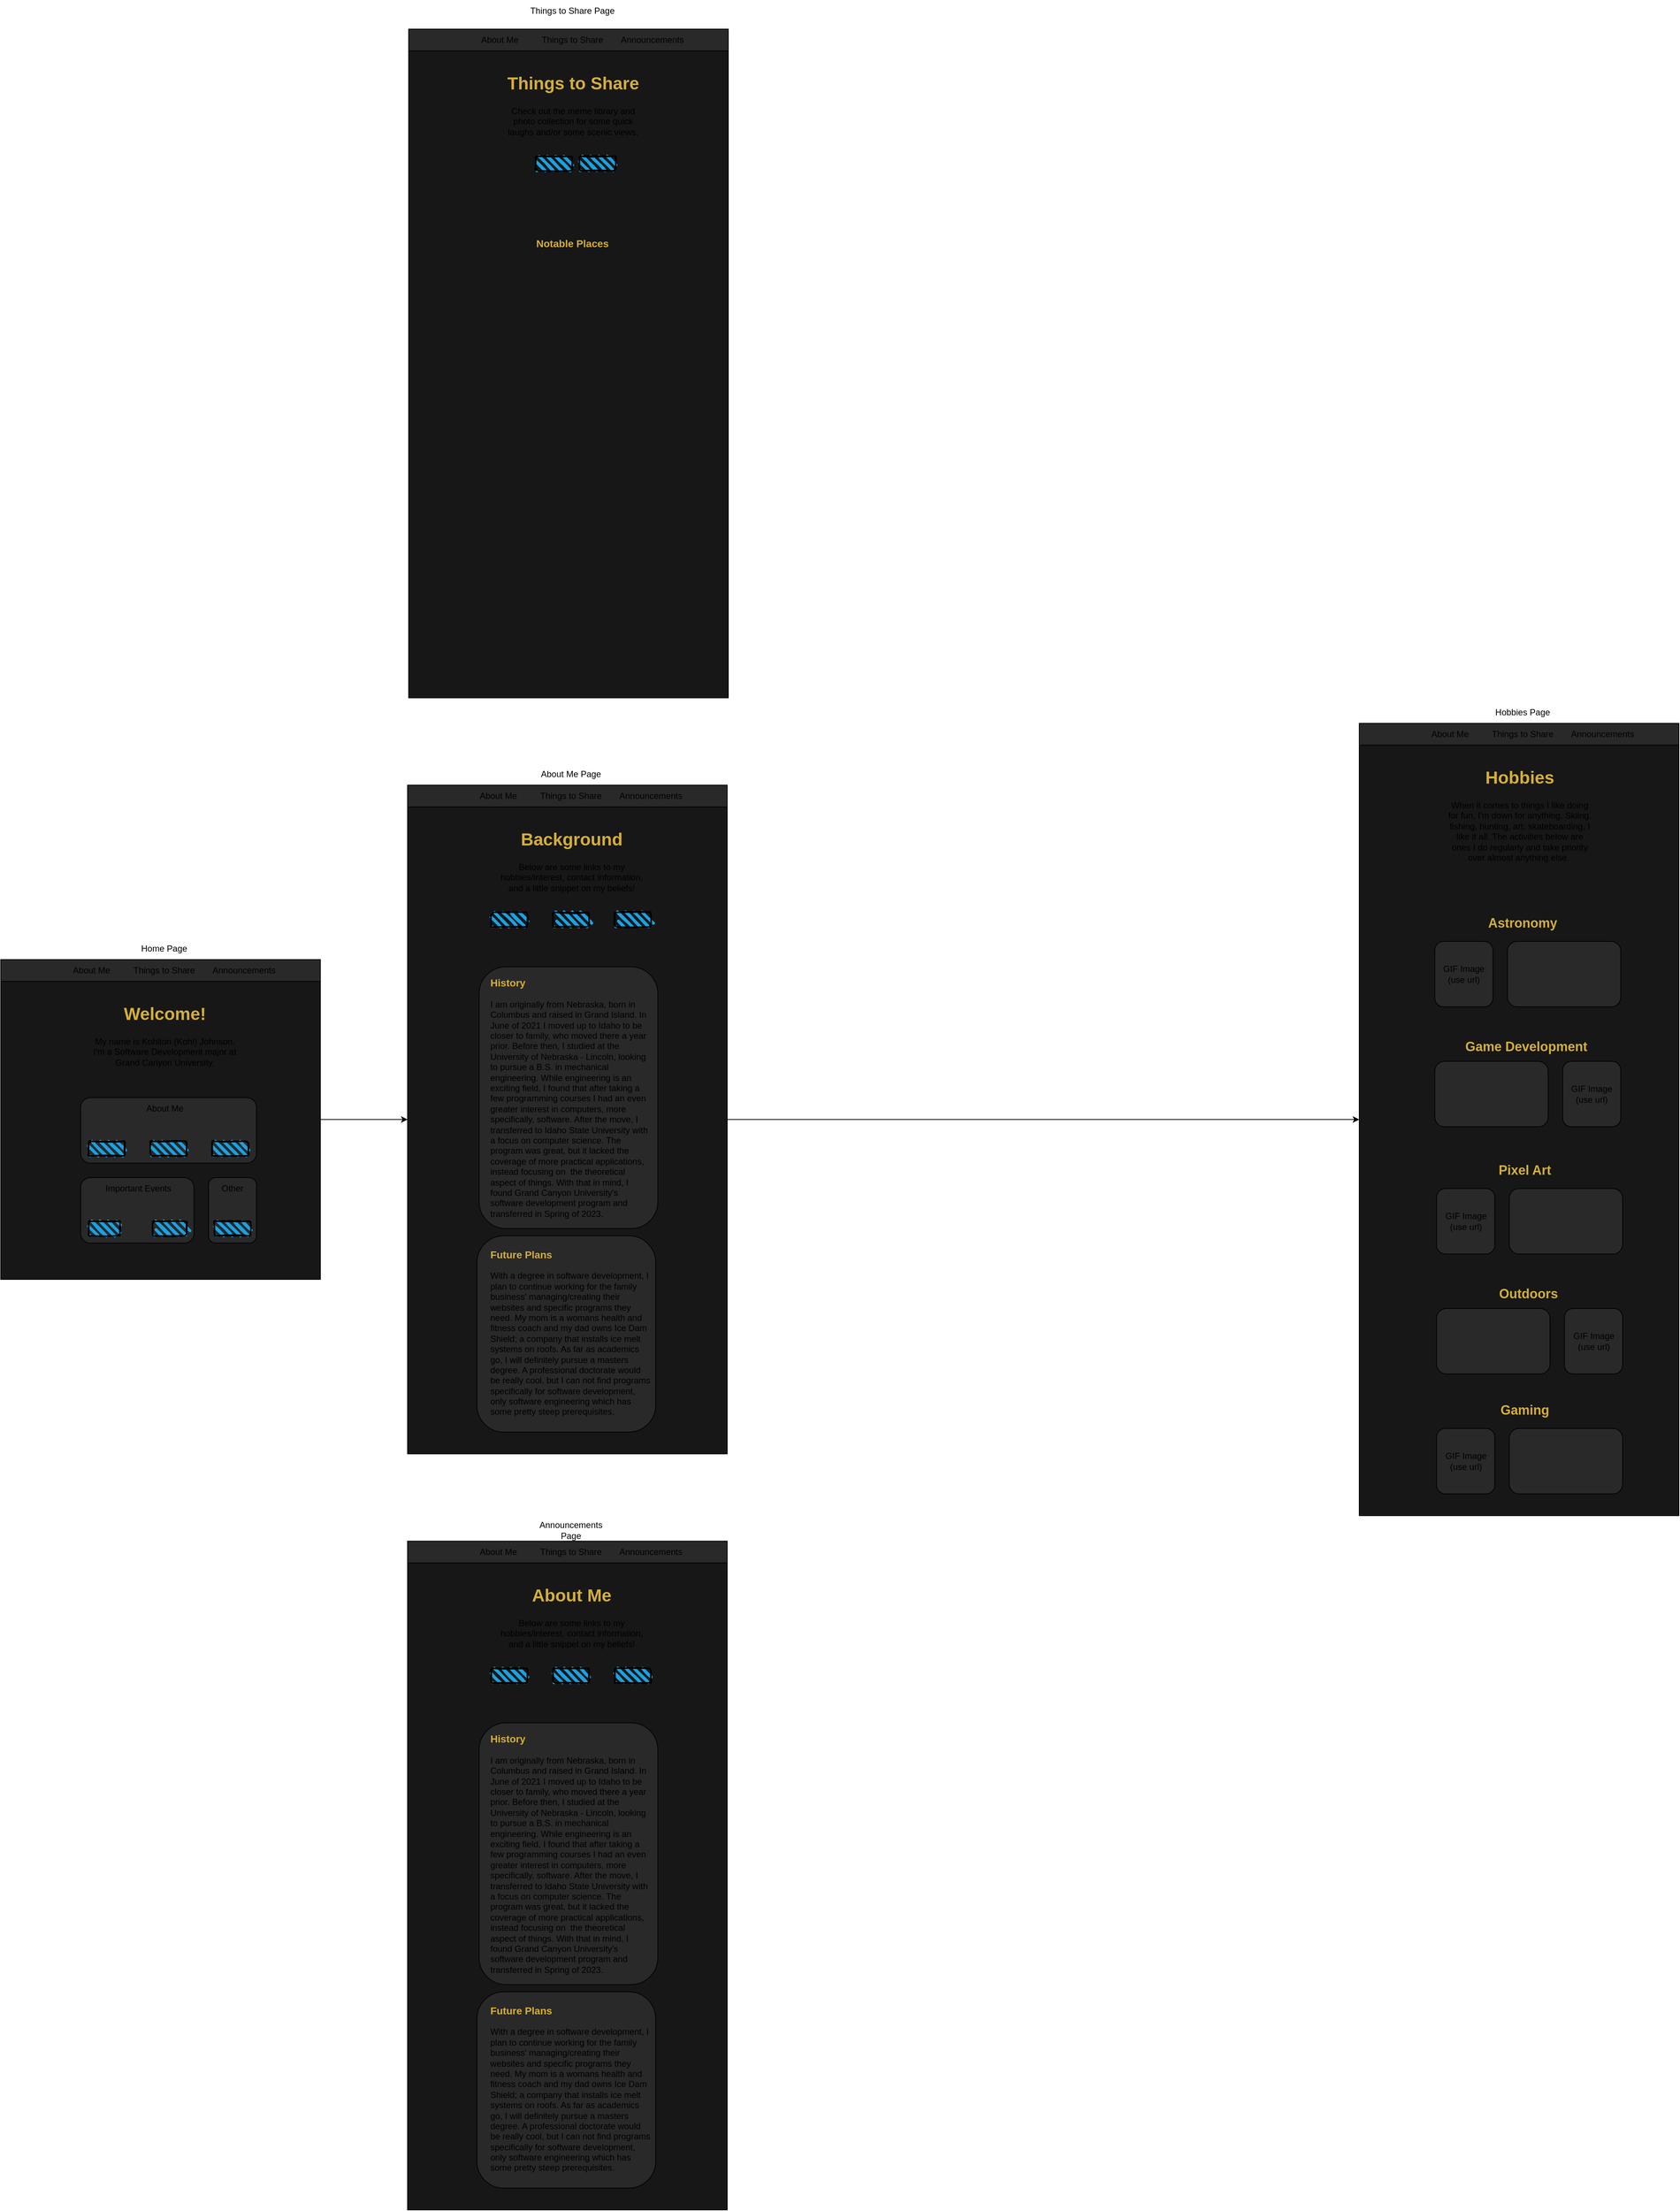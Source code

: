 <mxfile version="21.5.0" type="device">
  <diagram name="WebsiteDesignWireframe" id="510aCwTR6cfwQY0MAlZ4">
    <mxGraphModel dx="1434" dy="2396" grid="1" gridSize="10" guides="1" tooltips="1" connect="1" arrows="1" fold="1" page="0" pageScale="1" pageWidth="850" pageHeight="1100" math="0" shadow="0">
      <root>
        <mxCell id="0" />
        <mxCell id="1" parent="0" />
        <mxCell id="JzrJOFQu4B8ua3CG2KTd-1" value="Home Page" style="text;html=1;strokeColor=none;fillColor=none;align=center;verticalAlign=middle;whiteSpace=wrap;rounded=0;" parent="1" vertex="1">
          <mxGeometry x="365" y="10" width="120" height="30" as="geometry" />
        </mxCell>
        <mxCell id="2Uebgh1moqTdtuHqgNuJ-24" style="edgeStyle=orthogonalEdgeStyle;rounded=0;orthogonalLoop=1;jettySize=auto;html=1;entryX=0;entryY=0.5;entryDx=0;entryDy=0;" parent="1" source="JzrJOFQu4B8ua3CG2KTd-2" target="JzrJOFQu4B8ua3CG2KTd-53" edge="1">
          <mxGeometry relative="1" as="geometry" />
        </mxCell>
        <mxCell id="JzrJOFQu4B8ua3CG2KTd-2" value="" style="whiteSpace=wrap;html=1;aspect=fixed;fillColor=#171717;" parent="1" vertex="1">
          <mxGeometry x="200" y="40" width="440" height="440" as="geometry" />
        </mxCell>
        <mxCell id="JzrJOFQu4B8ua3CG2KTd-5" value="" style="rounded=0;whiteSpace=wrap;html=1;fillColor=#292929;" parent="1" vertex="1">
          <mxGeometry x="200" y="40" width="440" height="30" as="geometry" />
        </mxCell>
        <mxCell id="JzrJOFQu4B8ua3CG2KTd-7" value="Things to Share" style="text;html=1;strokeColor=none;fillColor=none;align=center;verticalAlign=middle;whiteSpace=wrap;rounded=0;" parent="1" vertex="1">
          <mxGeometry x="375" y="40" width="100" height="30" as="geometry" />
        </mxCell>
        <mxCell id="JzrJOFQu4B8ua3CG2KTd-8" value="About Me" style="text;html=1;strokeColor=none;fillColor=none;align=center;verticalAlign=middle;whiteSpace=wrap;rounded=0;shadow=0;" parent="1" vertex="1">
          <mxGeometry x="275" y="40" width="100" height="30" as="geometry" />
        </mxCell>
        <mxCell id="JzrJOFQu4B8ua3CG2KTd-9" value="Announcements" style="text;html=1;strokeColor=none;fillColor=none;align=center;verticalAlign=middle;whiteSpace=wrap;rounded=0;" parent="1" vertex="1">
          <mxGeometry x="485" y="40" width="100" height="30" as="geometry" />
        </mxCell>
        <mxCell id="JzrJOFQu4B8ua3CG2KTd-10" value="&lt;h1 style=&quot;text-align: center;&quot;&gt;&lt;font color=&quot;#d4af37&quot;&gt;Welcome!&lt;/font&gt;&lt;/h1&gt;&lt;p style=&quot;text-align: center;&quot;&gt;My name is Kohlton (Kohl) Johnson. I&#39;m a Software Development major at Grand Canyon University.&lt;/p&gt;" style="text;html=1;strokeColor=none;fillColor=none;spacing=5;spacingTop=-20;whiteSpace=wrap;overflow=hidden;rounded=0;" parent="1" vertex="1">
          <mxGeometry x="320" y="95" width="210" height="95" as="geometry" />
        </mxCell>
        <mxCell id="JzrJOFQu4B8ua3CG2KTd-25" value="" style="whiteSpace=wrap;html=1;fillColor=#171717;imageAspect=1;expand=1;resizeHeight=1;resizable=1;fixedWidth=1;recursiveResize=0;" parent="1" vertex="1">
          <mxGeometry x="2070" y="-285" width="440" height="1090" as="geometry" />
        </mxCell>
        <mxCell id="JzrJOFQu4B8ua3CG2KTd-26" value="Hobbies Page" style="text;html=1;strokeColor=none;fillColor=none;align=center;verticalAlign=middle;whiteSpace=wrap;rounded=0;" parent="1" vertex="1">
          <mxGeometry x="2235" y="-315" width="120" height="30" as="geometry" />
        </mxCell>
        <mxCell id="JzrJOFQu4B8ua3CG2KTd-28" value="&lt;h1 style=&quot;text-align: center;&quot;&gt;&lt;font color=&quot;#d4af37&quot;&gt;Hobbies&lt;/font&gt;&lt;/h1&gt;&lt;p style=&quot;text-align: center;&quot;&gt;When it comes to things I like doing for fun, I&#39;m down for anything. Skiing, fishing, hunting, art, skateboarding, I like it all. The activities below are ones I do regularly and take priority over almost anything else.&amp;nbsp;&lt;/p&gt;" style="text;html=1;strokeColor=none;fillColor=none;spacing=5;spacingTop=-20;whiteSpace=wrap;overflow=hidden;rounded=0;" parent="1" vertex="1">
          <mxGeometry x="2185" y="-230" width="210" height="145" as="geometry" />
        </mxCell>
        <mxCell id="JzrJOFQu4B8ua3CG2KTd-29" value="" style="rounded=0;whiteSpace=wrap;html=1;fillColor=#292929;" parent="1" vertex="1">
          <mxGeometry x="2070" y="-285" width="440" height="30" as="geometry" />
        </mxCell>
        <mxCell id="JzrJOFQu4B8ua3CG2KTd-30" value="Things to Share" style="text;html=1;strokeColor=none;fillColor=none;align=center;verticalAlign=middle;whiteSpace=wrap;rounded=0;" parent="1" vertex="1">
          <mxGeometry x="2245" y="-285" width="100" height="30" as="geometry" />
        </mxCell>
        <mxCell id="JzrJOFQu4B8ua3CG2KTd-31" value="About Me" style="text;html=1;strokeColor=none;fillColor=none;align=center;verticalAlign=middle;whiteSpace=wrap;rounded=0;shadow=0;" parent="1" vertex="1">
          <mxGeometry x="2145" y="-285" width="100" height="30" as="geometry" />
        </mxCell>
        <mxCell id="JzrJOFQu4B8ua3CG2KTd-32" value="Announcements" style="text;html=1;strokeColor=none;fillColor=none;align=center;verticalAlign=middle;whiteSpace=wrap;rounded=0;" parent="1" vertex="1">
          <mxGeometry x="2355" y="-285" width="100" height="30" as="geometry" />
        </mxCell>
        <mxCell id="JzrJOFQu4B8ua3CG2KTd-33" value="" style="rounded=1;whiteSpace=wrap;html=1;fillColor=#292929;" parent="1" vertex="1">
          <mxGeometry x="2274" y="15" width="156" height="90" as="geometry" />
        </mxCell>
        <mxCell id="JzrJOFQu4B8ua3CG2KTd-34" value="" style="rounded=1;whiteSpace=wrap;html=1;fillColor=#292929;" parent="1" vertex="1">
          <mxGeometry x="2174" y="15" width="80" height="90" as="geometry" />
        </mxCell>
        <mxCell id="JzrJOFQu4B8ua3CG2KTd-35" value="" style="rounded=1;whiteSpace=wrap;html=1;fillColor=#292929;" parent="1" vertex="1">
          <mxGeometry x="2174" y="180" width="156" height="90" as="geometry" />
        </mxCell>
        <mxCell id="JzrJOFQu4B8ua3CG2KTd-36" value="" style="rounded=1;whiteSpace=wrap;html=1;fillColor=#292929;" parent="1" vertex="1">
          <mxGeometry x="2350" y="180" width="80" height="90" as="geometry" />
        </mxCell>
        <mxCell id="JzrJOFQu4B8ua3CG2KTd-38" value="&lt;h2&gt;Astronomy&lt;/h2&gt;" style="text;html=1;strokeColor=none;fillColor=none;align=center;verticalAlign=middle;whiteSpace=wrap;rounded=0;fontColor=#D4AF37;" parent="1" vertex="1">
          <mxGeometry x="2165" y="-25" width="260" height="30" as="geometry" />
        </mxCell>
        <mxCell id="JzrJOFQu4B8ua3CG2KTd-39" value="&lt;h2&gt;Game Development&lt;/h2&gt;" style="text;html=1;strokeColor=none;fillColor=none;align=center;verticalAlign=middle;whiteSpace=wrap;rounded=0;fontColor=#D4AF37;" parent="1" vertex="1">
          <mxGeometry x="2170" y="145" width="260" height="30" as="geometry" />
        </mxCell>
        <mxCell id="JzrJOFQu4B8ua3CG2KTd-43" value="" style="rounded=1;whiteSpace=wrap;html=1;fillColor=#292929;" parent="1" vertex="1">
          <mxGeometry x="2276.5" y="355" width="156" height="90" as="geometry" />
        </mxCell>
        <mxCell id="JzrJOFQu4B8ua3CG2KTd-44" value="" style="rounded=1;whiteSpace=wrap;html=1;fillColor=#292929;" parent="1" vertex="1">
          <mxGeometry x="2176.5" y="355" width="80" height="90" as="geometry" />
        </mxCell>
        <mxCell id="JzrJOFQu4B8ua3CG2KTd-45" value="" style="rounded=1;whiteSpace=wrap;html=1;fillColor=#292929;" parent="1" vertex="1">
          <mxGeometry x="2176.5" y="520" width="156" height="90" as="geometry" />
        </mxCell>
        <mxCell id="JzrJOFQu4B8ua3CG2KTd-46" value="" style="rounded=1;whiteSpace=wrap;html=1;fillColor=#292929;" parent="1" vertex="1">
          <mxGeometry x="2352.5" y="520" width="80" height="90" as="geometry" />
        </mxCell>
        <mxCell id="JzrJOFQu4B8ua3CG2KTd-47" value="&lt;h2&gt;Pixel Art&lt;/h2&gt;" style="text;html=1;strokeColor=none;fillColor=none;align=center;verticalAlign=middle;whiteSpace=wrap;rounded=0;fontColor=#D4AF37;" parent="1" vertex="1">
          <mxGeometry x="2167.5" y="315" width="260" height="30" as="geometry" />
        </mxCell>
        <mxCell id="JzrJOFQu4B8ua3CG2KTd-48" value="&lt;h2&gt;Outdoors&lt;/h2&gt;" style="text;html=1;strokeColor=none;fillColor=none;align=center;verticalAlign=middle;whiteSpace=wrap;rounded=0;fontColor=#D4AF37;" parent="1" vertex="1">
          <mxGeometry x="2172.5" y="485" width="260" height="30" as="geometry" />
        </mxCell>
        <mxCell id="JzrJOFQu4B8ua3CG2KTd-49" value="" style="rounded=1;whiteSpace=wrap;html=1;fillColor=#292929;" parent="1" vertex="1">
          <mxGeometry x="2276.5" y="685" width="156" height="90" as="geometry" />
        </mxCell>
        <mxCell id="JzrJOFQu4B8ua3CG2KTd-50" value="" style="rounded=1;whiteSpace=wrap;html=1;fillColor=#292929;" parent="1" vertex="1">
          <mxGeometry x="2176.5" y="685" width="80" height="90" as="geometry" />
        </mxCell>
        <mxCell id="JzrJOFQu4B8ua3CG2KTd-51" value="&lt;h2&gt;Gaming&lt;/h2&gt;" style="text;html=1;strokeColor=none;fillColor=none;align=center;verticalAlign=middle;whiteSpace=wrap;rounded=0;fontColor=#D4AF37;" parent="1" vertex="1">
          <mxGeometry x="2167.5" y="645" width="260" height="30" as="geometry" />
        </mxCell>
        <mxCell id="JzrJOFQu4B8ua3CG2KTd-52" value="About Me Page" style="text;html=1;strokeColor=none;fillColor=none;align=center;verticalAlign=middle;whiteSpace=wrap;rounded=0;" parent="1" vertex="1">
          <mxGeometry x="925" y="-230" width="120" height="30" as="geometry" />
        </mxCell>
        <mxCell id="2Uebgh1moqTdtuHqgNuJ-54" style="edgeStyle=orthogonalEdgeStyle;rounded=0;orthogonalLoop=1;jettySize=auto;html=1;entryX=0;entryY=0.5;entryDx=0;entryDy=0;" parent="1" source="JzrJOFQu4B8ua3CG2KTd-53" target="JzrJOFQu4B8ua3CG2KTd-25" edge="1">
          <mxGeometry relative="1" as="geometry" />
        </mxCell>
        <mxCell id="JzrJOFQu4B8ua3CG2KTd-53" value="" style="whiteSpace=wrap;html=1;fillColor=#171717;" parent="1" vertex="1">
          <mxGeometry x="760" y="-200" width="440" height="920" as="geometry" />
        </mxCell>
        <mxCell id="JzrJOFQu4B8ua3CG2KTd-54" value="" style="rounded=0;whiteSpace=wrap;html=1;fillColor=#292929;" parent="1" vertex="1">
          <mxGeometry x="760" y="-200" width="440" height="30" as="geometry" />
        </mxCell>
        <mxCell id="JzrJOFQu4B8ua3CG2KTd-55" value="Things to Share" style="text;html=1;strokeColor=none;fillColor=none;align=center;verticalAlign=middle;whiteSpace=wrap;rounded=0;" parent="1" vertex="1">
          <mxGeometry x="935" y="-200" width="100" height="30" as="geometry" />
        </mxCell>
        <mxCell id="JzrJOFQu4B8ua3CG2KTd-56" value="About Me" style="text;html=1;strokeColor=none;fillColor=none;align=center;verticalAlign=middle;whiteSpace=wrap;rounded=0;shadow=0;" parent="1" vertex="1">
          <mxGeometry x="835" y="-200" width="100" height="30" as="geometry" />
        </mxCell>
        <mxCell id="JzrJOFQu4B8ua3CG2KTd-57" value="Announcements" style="text;html=1;strokeColor=none;fillColor=none;align=center;verticalAlign=middle;whiteSpace=wrap;rounded=0;" parent="1" vertex="1">
          <mxGeometry x="1045" y="-200" width="100" height="30" as="geometry" />
        </mxCell>
        <mxCell id="JzrJOFQu4B8ua3CG2KTd-58" value="&lt;h1 style=&quot;text-align: center;&quot;&gt;&lt;font color=&quot;#d4af37&quot;&gt;Background&lt;/font&gt;&lt;/h1&gt;&lt;p style=&quot;text-align: center;&quot;&gt;Below are some links to my hobbies/interest, contact information, and a little snippet on my beliefs!&lt;/p&gt;" style="text;html=1;strokeColor=none;fillColor=none;spacing=5;spacingTop=-20;whiteSpace=wrap;overflow=hidden;rounded=0;" parent="1" vertex="1">
          <mxGeometry x="880" y="-145" width="210" height="95" as="geometry" />
        </mxCell>
        <mxCell id="JzrJOFQu4B8ua3CG2KTd-59" value="" style="rounded=1;whiteSpace=wrap;html=1;fillColor=#292929;" parent="1" vertex="1">
          <mxGeometry x="858.5" y="50" width="246" height="360" as="geometry" />
        </mxCell>
        <mxCell id="2Uebgh1moqTdtuHqgNuJ-1" value="GIF Image&lt;br&gt;(use url)" style="text;html=1;strokeColor=none;fillColor=none;align=center;verticalAlign=middle;whiteSpace=wrap;rounded=0;" parent="1" vertex="1">
          <mxGeometry x="2184" y="45" width="60" height="30" as="geometry" />
        </mxCell>
        <mxCell id="2Uebgh1moqTdtuHqgNuJ-2" value="GIF Image&lt;br&gt;(use url)" style="text;html=1;strokeColor=none;fillColor=none;align=center;verticalAlign=middle;whiteSpace=wrap;rounded=0;" parent="1" vertex="1">
          <mxGeometry x="2360" y="210" width="60" height="30" as="geometry" />
        </mxCell>
        <mxCell id="2Uebgh1moqTdtuHqgNuJ-3" value="GIF Image&lt;br&gt;(use url)" style="text;html=1;strokeColor=none;fillColor=none;align=center;verticalAlign=middle;whiteSpace=wrap;rounded=0;" parent="1" vertex="1">
          <mxGeometry x="2186.5" y="385" width="60" height="30" as="geometry" />
        </mxCell>
        <mxCell id="2Uebgh1moqTdtuHqgNuJ-4" value="GIF Image&lt;br&gt;(use url)" style="text;html=1;strokeColor=none;fillColor=none;align=center;verticalAlign=middle;whiteSpace=wrap;rounded=0;" parent="1" vertex="1">
          <mxGeometry x="2362.5" y="550" width="60" height="30" as="geometry" />
        </mxCell>
        <mxCell id="2Uebgh1moqTdtuHqgNuJ-5" value="GIF Image&lt;br&gt;(use url)" style="text;html=1;strokeColor=none;fillColor=none;align=center;verticalAlign=middle;whiteSpace=wrap;rounded=0;" parent="1" vertex="1">
          <mxGeometry x="2186.5" y="715" width="60" height="30" as="geometry" />
        </mxCell>
        <mxCell id="2Uebgh1moqTdtuHqgNuJ-7" value="" style="rounded=1;whiteSpace=wrap;html=1;fillColor=#292929;" parent="1" vertex="1">
          <mxGeometry x="310" y="230" width="242" height="90" as="geometry" />
        </mxCell>
        <mxCell id="2Uebgh1moqTdtuHqgNuJ-8" value="" style="rounded=1;whiteSpace=wrap;html=1;fillColor=#292929;" parent="1" vertex="1">
          <mxGeometry x="310" y="340" width="156" height="90" as="geometry" />
        </mxCell>
        <mxCell id="2Uebgh1moqTdtuHqgNuJ-9" value="" style="rounded=1;whiteSpace=wrap;html=1;fillColor=#292929;" parent="1" vertex="1">
          <mxGeometry x="486" y="340" width="66" height="90" as="geometry" />
        </mxCell>
        <mxCell id="2Uebgh1moqTdtuHqgNuJ-10" value="" style="rounded=1;whiteSpace=wrap;html=1;strokeWidth=2;fillWeight=4;hachureGap=8;hachureAngle=45;fillColor=#1ba1e2;sketch=1;" parent="1" vertex="1">
          <mxGeometry x="321" y="290" width="50" height="20" as="geometry" />
        </mxCell>
        <mxCell id="2Uebgh1moqTdtuHqgNuJ-11" value="" style="rounded=1;whiteSpace=wrap;html=1;strokeWidth=2;fillWeight=4;hachureGap=8;hachureAngle=45;fillColor=#1ba1e2;sketch=1;" parent="1" vertex="1">
          <mxGeometry x="321" y="400" width="43" height="20" as="geometry" />
        </mxCell>
        <mxCell id="2Uebgh1moqTdtuHqgNuJ-12" value="" style="rounded=1;whiteSpace=wrap;html=1;strokeWidth=2;fillWeight=4;hachureGap=8;hachureAngle=45;fillColor=#1ba1e2;sketch=1;" parent="1" vertex="1">
          <mxGeometry x="494" y="400" width="50" height="20" as="geometry" />
        </mxCell>
        <mxCell id="2Uebgh1moqTdtuHqgNuJ-13" value="" style="rounded=1;whiteSpace=wrap;html=1;strokeWidth=2;fillWeight=4;hachureGap=8;hachureAngle=45;fillColor=#1ba1e2;sketch=1;" parent="1" vertex="1">
          <mxGeometry x="491" y="290" width="50" height="20" as="geometry" />
        </mxCell>
        <mxCell id="2Uebgh1moqTdtuHqgNuJ-14" value="" style="rounded=1;whiteSpace=wrap;html=1;strokeWidth=2;fillWeight=4;hachureGap=8;hachureAngle=45;fillColor=#1ba1e2;sketch=1;" parent="1" vertex="1">
          <mxGeometry x="406" y="290" width="50" height="20" as="geometry" />
        </mxCell>
        <mxCell id="2Uebgh1moqTdtuHqgNuJ-15" value="About Me" style="text;html=1;strokeColor=none;fillColor=none;align=center;verticalAlign=middle;whiteSpace=wrap;rounded=0;" parent="1" vertex="1">
          <mxGeometry x="396" y="230" width="60" height="30" as="geometry" />
        </mxCell>
        <mxCell id="2Uebgh1moqTdtuHqgNuJ-16" value="Important Events" style="text;html=1;strokeColor=none;fillColor=none;align=center;verticalAlign=middle;whiteSpace=wrap;rounded=0;" parent="1" vertex="1">
          <mxGeometry x="313" y="340" width="153" height="30" as="geometry" />
        </mxCell>
        <mxCell id="2Uebgh1moqTdtuHqgNuJ-17" value="Other" style="text;html=1;strokeColor=none;fillColor=none;align=center;verticalAlign=middle;whiteSpace=wrap;rounded=0;" parent="1" vertex="1">
          <mxGeometry x="464" y="340" width="110" height="30" as="geometry" />
        </mxCell>
        <mxCell id="2Uebgh1moqTdtuHqgNuJ-18" value="" style="rounded=1;whiteSpace=wrap;html=1;strokeWidth=2;fillWeight=4;hachureGap=8;hachureAngle=45;fillColor=#1ba1e2;sketch=1;" parent="1" vertex="1">
          <mxGeometry x="409" y="400" width="47" height="20" as="geometry" />
        </mxCell>
        <mxCell id="2Uebgh1moqTdtuHqgNuJ-22" value="" style="rounded=1;whiteSpace=wrap;html=1;fillColor=#292929;" parent="1" vertex="1">
          <mxGeometry x="855.5" y="420" width="246" height="270" as="geometry" />
        </mxCell>
        <mxCell id="2Uebgh1moqTdtuHqgNuJ-21" value="&lt;h3&gt;&lt;font color=&quot;#d4af37&quot;&gt;History&lt;/font&gt;&lt;/h3&gt;&lt;p&gt;I am originally from Nebraska, born in Columbus and raised in Grand Island. In June of 2021 I moved up to Idaho to be closer to family, who moved there a year prior. Before then, I studied at the University of Nebraska - Lincoln, looking to pursue a B.S. in mechanical engineering. While engineering is an exciting field, I found that after taking a few programming courses I had an even greater interest in computers, more specifically, software. After the move, I transferred to Idaho State University with a focus on computer science. The program was great, but it lacked the coverage of more practical applications, instead focusing on&amp;nbsp; the theoretical aspect of things. With that in mind, I found Grand Canyon University&#39;s software development program and transferred in Spring of 2023.&amp;nbsp;&lt;br&gt;&lt;/p&gt;&lt;p&gt;&lt;br&gt;&lt;/p&gt;&lt;h3&gt;&lt;font color=&quot;#d4af37&quot;&gt;Future Plans&lt;/font&gt;&lt;/h3&gt;&lt;p&gt;With a degree in software development, I plan to continue working for the family business&#39; managing/creating their websites and specific programs they need. My mom is a womans health and fitness coach and my dad owns Ice Dam Shield; a company that installs ice melt systems on roofs. As far as academics go, I will definitely pursue a masters degree. A professional doctorate would be really cool, but I can not find programs specifically for software development, only software engineering which has some pretty steep prerequisites.&amp;nbsp;&lt;/p&gt;" style="text;html=1;strokeColor=none;fillColor=none;spacing=5;spacingTop=-20;whiteSpace=wrap;overflow=hidden;rounded=0;" parent="1" vertex="1">
          <mxGeometry x="868.5" y="60" width="230" height="610" as="geometry" />
        </mxCell>
        <mxCell id="2Uebgh1moqTdtuHqgNuJ-25" value="" style="rounded=1;whiteSpace=wrap;html=1;strokeWidth=2;fillWeight=4;hachureGap=8;hachureAngle=45;fillColor=#1ba1e2;sketch=1;" parent="1" vertex="1">
          <mxGeometry x="875" y="-25" width="50" height="20" as="geometry" />
        </mxCell>
        <mxCell id="2Uebgh1moqTdtuHqgNuJ-26" value="" style="rounded=1;whiteSpace=wrap;html=1;strokeWidth=2;fillWeight=4;hachureGap=8;hachureAngle=45;fillColor=#1ba1e2;sketch=1;" parent="1" vertex="1">
          <mxGeometry x="1045" y="-25" width="50" height="20" as="geometry" />
        </mxCell>
        <mxCell id="2Uebgh1moqTdtuHqgNuJ-27" value="" style="rounded=1;whiteSpace=wrap;html=1;strokeWidth=2;fillWeight=4;hachureGap=8;hachureAngle=45;fillColor=#1ba1e2;sketch=1;" parent="1" vertex="1">
          <mxGeometry x="960" y="-25" width="50" height="20" as="geometry" />
        </mxCell>
        <mxCell id="2Uebgh1moqTdtuHqgNuJ-28" value="Announcements Page" style="text;html=1;strokeColor=none;fillColor=none;align=center;verticalAlign=middle;whiteSpace=wrap;rounded=0;" parent="1" vertex="1">
          <mxGeometry x="925" y="810" width="120" height="30" as="geometry" />
        </mxCell>
        <mxCell id="2Uebgh1moqTdtuHqgNuJ-29" value="" style="whiteSpace=wrap;html=1;fillColor=#171717;" parent="1" vertex="1">
          <mxGeometry x="760" y="840" width="440" height="920" as="geometry" />
        </mxCell>
        <mxCell id="2Uebgh1moqTdtuHqgNuJ-30" value="" style="rounded=0;whiteSpace=wrap;html=1;fillColor=#292929;" parent="1" vertex="1">
          <mxGeometry x="760" y="840" width="440" height="30" as="geometry" />
        </mxCell>
        <mxCell id="2Uebgh1moqTdtuHqgNuJ-31" value="Things to Share" style="text;html=1;strokeColor=none;fillColor=none;align=center;verticalAlign=middle;whiteSpace=wrap;rounded=0;" parent="1" vertex="1">
          <mxGeometry x="935" y="840" width="100" height="30" as="geometry" />
        </mxCell>
        <mxCell id="2Uebgh1moqTdtuHqgNuJ-32" value="About Me" style="text;html=1;strokeColor=none;fillColor=none;align=center;verticalAlign=middle;whiteSpace=wrap;rounded=0;shadow=0;" parent="1" vertex="1">
          <mxGeometry x="835" y="840" width="100" height="30" as="geometry" />
        </mxCell>
        <mxCell id="2Uebgh1moqTdtuHqgNuJ-33" value="Announcements" style="text;html=1;strokeColor=none;fillColor=none;align=center;verticalAlign=middle;whiteSpace=wrap;rounded=0;" parent="1" vertex="1">
          <mxGeometry x="1045" y="840" width="100" height="30" as="geometry" />
        </mxCell>
        <mxCell id="2Uebgh1moqTdtuHqgNuJ-34" value="&lt;h1 style=&quot;text-align: center;&quot;&gt;&lt;font color=&quot;#d4af37&quot;&gt;About Me&lt;/font&gt;&lt;/h1&gt;&lt;p style=&quot;text-align: center;&quot;&gt;Below are some links to my hobbies/interest, contact information, and a little snippet on my beliefs!&lt;/p&gt;" style="text;html=1;strokeColor=none;fillColor=none;spacing=5;spacingTop=-20;whiteSpace=wrap;overflow=hidden;rounded=0;" parent="1" vertex="1">
          <mxGeometry x="880" y="895" width="210" height="95" as="geometry" />
        </mxCell>
        <mxCell id="2Uebgh1moqTdtuHqgNuJ-35" value="" style="rounded=1;whiteSpace=wrap;html=1;fillColor=#292929;" parent="1" vertex="1">
          <mxGeometry x="858.5" y="1090" width="246" height="360" as="geometry" />
        </mxCell>
        <mxCell id="2Uebgh1moqTdtuHqgNuJ-36" value="" style="rounded=1;whiteSpace=wrap;html=1;fillColor=#292929;" parent="1" vertex="1">
          <mxGeometry x="855.5" y="1460" width="246" height="270" as="geometry" />
        </mxCell>
        <mxCell id="2Uebgh1moqTdtuHqgNuJ-37" value="&lt;h3&gt;&lt;font color=&quot;#d4af37&quot;&gt;History&lt;/font&gt;&lt;/h3&gt;&lt;p&gt;I am originally from Nebraska, born in Columbus and raised in Grand Island. In June of 2021 I moved up to Idaho to be closer to family, who moved there a year prior. Before then, I studied at the University of Nebraska - Lincoln, looking to pursue a B.S. in mechanical engineering. While engineering is an exciting field, I found that after taking a few programming courses I had an even greater interest in computers, more specifically, software. After the move, I transferred to Idaho State University with a focus on computer science. The program was great, but it lacked the coverage of more practical applications, instead focusing on&amp;nbsp; the theoretical aspect of things. With that in mind, I found Grand Canyon University&#39;s software development program and transferred in Spring of 2023.&amp;nbsp;&lt;br&gt;&lt;/p&gt;&lt;p&gt;&lt;br&gt;&lt;/p&gt;&lt;h3&gt;&lt;font color=&quot;#d4af37&quot;&gt;Future Plans&lt;/font&gt;&lt;/h3&gt;&lt;p&gt;With a degree in software development, I plan to continue working for the family business&#39; managing/creating their websites and specific programs they need. My mom is a womans health and fitness coach and my dad owns Ice Dam Shield; a company that installs ice melt systems on roofs. As far as academics go, I will definitely pursue a masters degree. A professional doctorate would be really cool, but I can not find programs specifically for software development, only software engineering which has some pretty steep prerequisites.&amp;nbsp;&lt;/p&gt;" style="text;html=1;strokeColor=none;fillColor=none;spacing=5;spacingTop=-20;whiteSpace=wrap;overflow=hidden;rounded=0;" parent="1" vertex="1">
          <mxGeometry x="868.5" y="1100" width="230" height="610" as="geometry" />
        </mxCell>
        <mxCell id="2Uebgh1moqTdtuHqgNuJ-38" value="" style="rounded=1;whiteSpace=wrap;html=1;strokeWidth=2;fillWeight=4;hachureGap=8;hachureAngle=45;fillColor=#1ba1e2;sketch=1;" parent="1" vertex="1">
          <mxGeometry x="875" y="1015" width="50" height="20" as="geometry" />
        </mxCell>
        <mxCell id="2Uebgh1moqTdtuHqgNuJ-39" value="" style="rounded=1;whiteSpace=wrap;html=1;strokeWidth=2;fillWeight=4;hachureGap=8;hachureAngle=45;fillColor=#1ba1e2;sketch=1;" parent="1" vertex="1">
          <mxGeometry x="1045" y="1015" width="50" height="20" as="geometry" />
        </mxCell>
        <mxCell id="2Uebgh1moqTdtuHqgNuJ-40" value="" style="rounded=1;whiteSpace=wrap;html=1;strokeWidth=2;fillWeight=4;hachureGap=8;hachureAngle=45;fillColor=#1ba1e2;sketch=1;" parent="1" vertex="1">
          <mxGeometry x="960" y="1015" width="50" height="20" as="geometry" />
        </mxCell>
        <mxCell id="2Uebgh1moqTdtuHqgNuJ-41" value="Things to Share Page" style="text;html=1;strokeColor=none;fillColor=none;align=center;verticalAlign=middle;whiteSpace=wrap;rounded=0;" parent="1" vertex="1">
          <mxGeometry x="926.5" y="-1280" width="120" height="30" as="geometry" />
        </mxCell>
        <mxCell id="2Uebgh1moqTdtuHqgNuJ-42" value="" style="whiteSpace=wrap;html=1;fillColor=#171717;" parent="1" vertex="1">
          <mxGeometry x="761.5" y="-1240" width="440" height="920" as="geometry" />
        </mxCell>
        <mxCell id="2Uebgh1moqTdtuHqgNuJ-43" value="" style="rounded=0;whiteSpace=wrap;html=1;fillColor=#292929;" parent="1" vertex="1">
          <mxGeometry x="761.5" y="-1240" width="440" height="30" as="geometry" />
        </mxCell>
        <mxCell id="2Uebgh1moqTdtuHqgNuJ-44" value="Things to Share" style="text;html=1;strokeColor=none;fillColor=none;align=center;verticalAlign=middle;whiteSpace=wrap;rounded=0;" parent="1" vertex="1">
          <mxGeometry x="936.5" y="-1240" width="100" height="30" as="geometry" />
        </mxCell>
        <mxCell id="2Uebgh1moqTdtuHqgNuJ-45" value="About Me" style="text;html=1;strokeColor=none;fillColor=none;align=center;verticalAlign=middle;whiteSpace=wrap;rounded=0;shadow=0;" parent="1" vertex="1">
          <mxGeometry x="836.5" y="-1240" width="100" height="30" as="geometry" />
        </mxCell>
        <mxCell id="2Uebgh1moqTdtuHqgNuJ-46" value="Announcements" style="text;html=1;strokeColor=none;fillColor=none;align=center;verticalAlign=middle;whiteSpace=wrap;rounded=0;" parent="1" vertex="1">
          <mxGeometry x="1046.5" y="-1240" width="100" height="30" as="geometry" />
        </mxCell>
        <mxCell id="2Uebgh1moqTdtuHqgNuJ-47" value="&lt;h1 style=&quot;text-align: center;&quot;&gt;&lt;font color=&quot;#d4af37&quot;&gt;Things to Share&lt;/font&gt;&lt;/h1&gt;&lt;p style=&quot;text-align: center;&quot;&gt;Check out the meme library and photo collection for some quick laughs and/or some scenic views.&lt;/p&gt;" style="text;html=1;strokeColor=none;fillColor=none;spacing=5;spacingTop=-20;whiteSpace=wrap;overflow=hidden;rounded=0;" parent="1" vertex="1">
          <mxGeometry x="881.5" y="-1185" width="210" height="95" as="geometry" />
        </mxCell>
        <mxCell id="2Uebgh1moqTdtuHqgNuJ-51" value="" style="rounded=1;whiteSpace=wrap;html=1;strokeWidth=2;fillWeight=4;hachureGap=8;hachureAngle=45;fillColor=#1ba1e2;sketch=1;" parent="1" vertex="1">
          <mxGeometry x="936.5" y="-1065" width="50" height="20" as="geometry" />
        </mxCell>
        <mxCell id="2Uebgh1moqTdtuHqgNuJ-52" value="" style="rounded=1;whiteSpace=wrap;html=1;strokeWidth=2;fillWeight=4;hachureGap=8;hachureAngle=45;fillColor=#1ba1e2;sketch=1;" parent="1" vertex="1">
          <mxGeometry x="996.5" y="-1065" width="50" height="20" as="geometry" />
        </mxCell>
        <mxCell id="2Uebgh1moqTdtuHqgNuJ-55" value="&lt;h3&gt;&lt;font color=&quot;#d4af37&quot;&gt;Notable Places&lt;/font&gt;&lt;/h3&gt;" style="text;html=1;strokeColor=none;fillColor=none;align=center;verticalAlign=middle;whiteSpace=wrap;rounded=0;" parent="1" vertex="1">
          <mxGeometry x="934.75" y="-960" width="103.5" height="30" as="geometry" />
        </mxCell>
      </root>
    </mxGraphModel>
  </diagram>
</mxfile>
